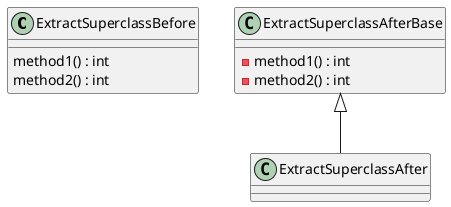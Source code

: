 @startuml
class ExtractSuperclassBefore {
    method1() : int
    method2() : int
}
class ExtractSuperclassAfterBase {
    - method1() : int
    - method2() : int
}
class ExtractSuperclassAfter {
}
ExtractSuperclassAfterBase <|-- ExtractSuperclassAfter
@enduml
